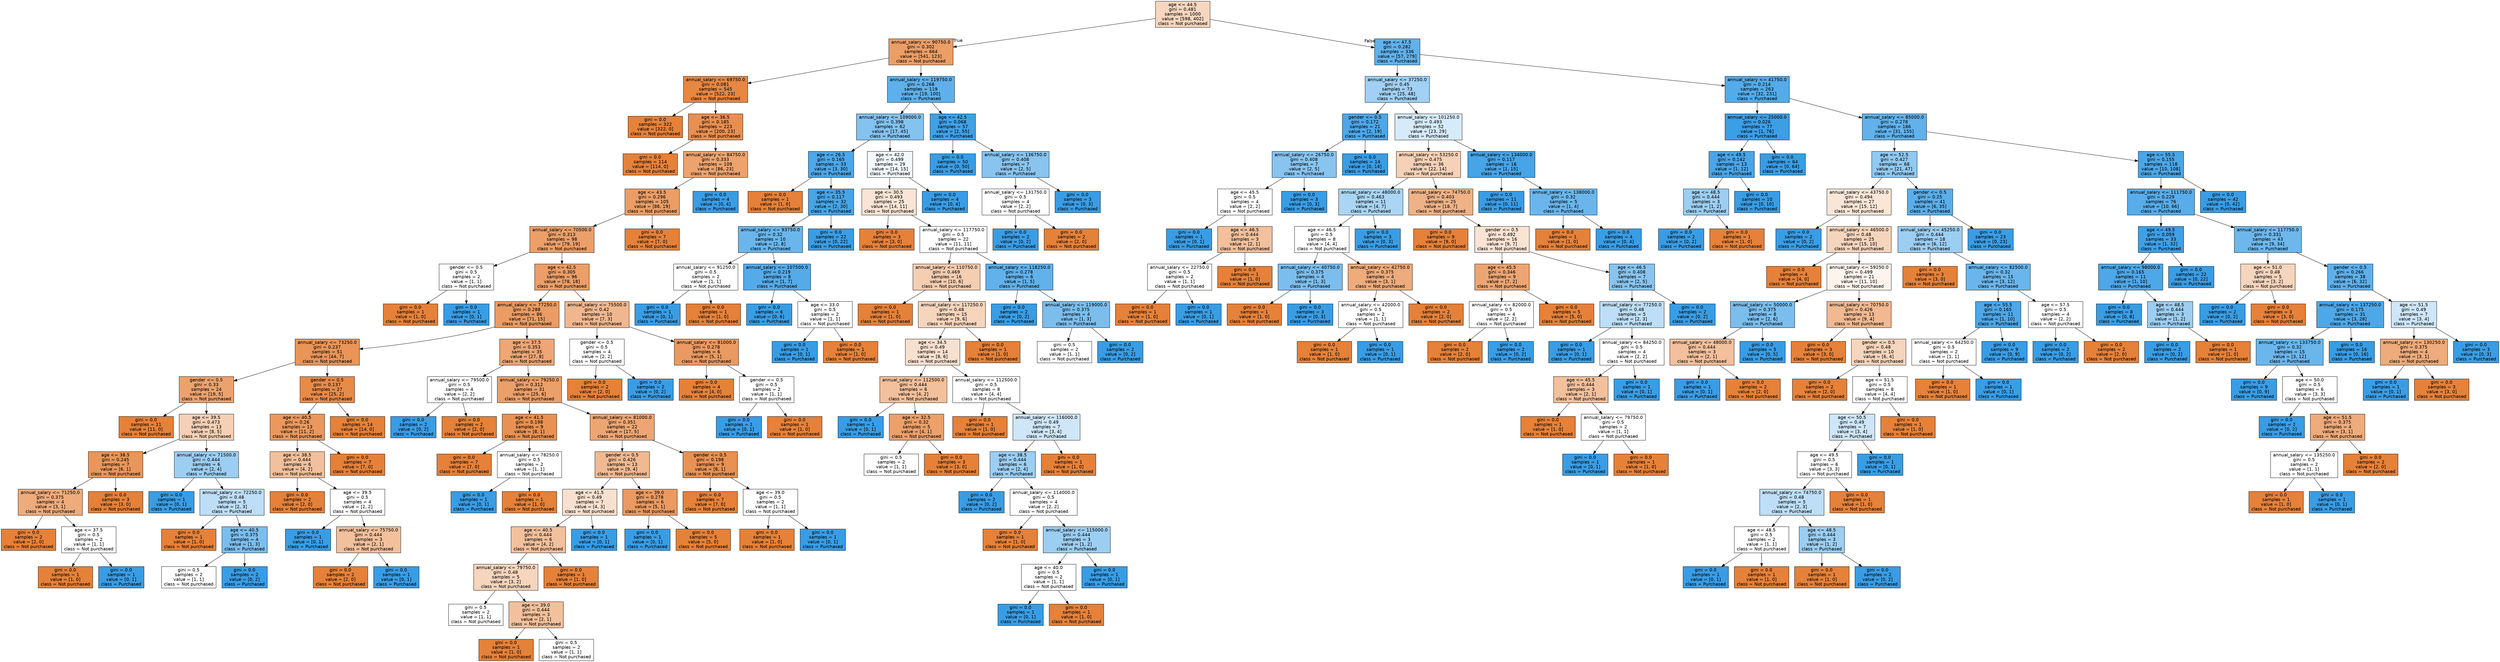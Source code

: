 digraph Tree {
node [shape=box, style="filled", color="black", fontname="helvetica"] ;
edge [fontname="helvetica"] ;
0 [label="age <= 44.5\ngini = 0.481\nsamples = 1000\nvalue = [598, 402]\nclass = Not purchased", fillcolor="#f6d6be"] ;
1 [label="annual_salary <= 90750.0\ngini = 0.302\nsamples = 664\nvalue = [541, 123]\nclass = Not purchased", fillcolor="#eb9e66"] ;
0 -> 1 [labeldistance=2.5, labelangle=45, headlabel="True"] ;
2 [label="annual_salary <= 69750.0\ngini = 0.081\nsamples = 545\nvalue = [522, 23]\nclass = Not purchased", fillcolor="#e68742"] ;
1 -> 2 ;
3 [label="gini = 0.0\nsamples = 322\nvalue = [322, 0]\nclass = Not purchased", fillcolor="#e58139"] ;
2 -> 3 ;
4 [label="age <= 36.5\ngini = 0.185\nsamples = 223\nvalue = [200, 23]\nclass = Not purchased", fillcolor="#e88f50"] ;
2 -> 4 ;
5 [label="gini = 0.0\nsamples = 114\nvalue = [114, 0]\nclass = Not purchased", fillcolor="#e58139"] ;
4 -> 5 ;
6 [label="annual_salary <= 84750.0\ngini = 0.333\nsamples = 109\nvalue = [86, 23]\nclass = Not purchased", fillcolor="#eca36e"] ;
4 -> 6 ;
7 [label="age <= 43.5\ngini = 0.296\nsamples = 105\nvalue = [86, 19]\nclass = Not purchased", fillcolor="#eb9d65"] ;
6 -> 7 ;
8 [label="annual_salary <= 70500.0\ngini = 0.313\nsamples = 98\nvalue = [79, 19]\nclass = Not purchased", fillcolor="#eb9f69"] ;
7 -> 8 ;
9 [label="gender <= 0.5\ngini = 0.5\nsamples = 2\nvalue = [1, 1]\nclass = Not purchased", fillcolor="#ffffff"] ;
8 -> 9 ;
10 [label="gini = 0.0\nsamples = 1\nvalue = [1, 0]\nclass = Not purchased", fillcolor="#e58139"] ;
9 -> 10 ;
11 [label="gini = 0.0\nsamples = 1\nvalue = [0, 1]\nclass = Purchased", fillcolor="#399de5"] ;
9 -> 11 ;
12 [label="age <= 42.5\ngini = 0.305\nsamples = 96\nvalue = [78, 18]\nclass = Not purchased", fillcolor="#eb9e67"] ;
8 -> 12 ;
13 [label="annual_salary <= 77250.0\ngini = 0.288\nsamples = 86\nvalue = [71, 15]\nclass = Not purchased", fillcolor="#ea9c63"] ;
12 -> 13 ;
14 [label="annual_salary <= 73250.0\ngini = 0.237\nsamples = 51\nvalue = [44, 7]\nclass = Not purchased", fillcolor="#e99558"] ;
13 -> 14 ;
15 [label="gender <= 0.5\ngini = 0.33\nsamples = 24\nvalue = [19, 5]\nclass = Not purchased", fillcolor="#eca26d"] ;
14 -> 15 ;
16 [label="gini = 0.0\nsamples = 11\nvalue = [11, 0]\nclass = Not purchased", fillcolor="#e58139"] ;
15 -> 16 ;
17 [label="age <= 39.5\ngini = 0.473\nsamples = 13\nvalue = [8, 5]\nclass = Not purchased", fillcolor="#f5d0b5"] ;
15 -> 17 ;
18 [label="age <= 38.5\ngini = 0.245\nsamples = 7\nvalue = [6, 1]\nclass = Not purchased", fillcolor="#e9965a"] ;
17 -> 18 ;
19 [label="annual_salary <= 71250.0\ngini = 0.375\nsamples = 4\nvalue = [3, 1]\nclass = Not purchased", fillcolor="#eeab7b"] ;
18 -> 19 ;
20 [label="gini = 0.0\nsamples = 2\nvalue = [2, 0]\nclass = Not purchased", fillcolor="#e58139"] ;
19 -> 20 ;
21 [label="age <= 37.5\ngini = 0.5\nsamples = 2\nvalue = [1, 1]\nclass = Not purchased", fillcolor="#ffffff"] ;
19 -> 21 ;
22 [label="gini = 0.0\nsamples = 1\nvalue = [1, 0]\nclass = Not purchased", fillcolor="#e58139"] ;
21 -> 22 ;
23 [label="gini = 0.0\nsamples = 1\nvalue = [0, 1]\nclass = Purchased", fillcolor="#399de5"] ;
21 -> 23 ;
24 [label="gini = 0.0\nsamples = 3\nvalue = [3, 0]\nclass = Not purchased", fillcolor="#e58139"] ;
18 -> 24 ;
25 [label="annual_salary <= 71500.0\ngini = 0.444\nsamples = 6\nvalue = [2, 4]\nclass = Purchased", fillcolor="#9ccef2"] ;
17 -> 25 ;
26 [label="gini = 0.0\nsamples = 1\nvalue = [0, 1]\nclass = Purchased", fillcolor="#399de5"] ;
25 -> 26 ;
27 [label="annual_salary <= 72250.0\ngini = 0.48\nsamples = 5\nvalue = [2, 3]\nclass = Purchased", fillcolor="#bddef6"] ;
25 -> 27 ;
28 [label="gini = 0.0\nsamples = 1\nvalue = [1, 0]\nclass = Not purchased", fillcolor="#e58139"] ;
27 -> 28 ;
29 [label="age <= 40.5\ngini = 0.375\nsamples = 4\nvalue = [1, 3]\nclass = Purchased", fillcolor="#7bbeee"] ;
27 -> 29 ;
30 [label="gini = 0.5\nsamples = 2\nvalue = [1, 1]\nclass = Not purchased", fillcolor="#ffffff"] ;
29 -> 30 ;
31 [label="gini = 0.0\nsamples = 2\nvalue = [0, 2]\nclass = Purchased", fillcolor="#399de5"] ;
29 -> 31 ;
32 [label="gender <= 0.5\ngini = 0.137\nsamples = 27\nvalue = [25, 2]\nclass = Not purchased", fillcolor="#e78b49"] ;
14 -> 32 ;
33 [label="age <= 40.5\ngini = 0.26\nsamples = 13\nvalue = [11, 2]\nclass = Not purchased", fillcolor="#ea985d"] ;
32 -> 33 ;
34 [label="age <= 38.5\ngini = 0.444\nsamples = 6\nvalue = [4, 2]\nclass = Not purchased", fillcolor="#f2c09c"] ;
33 -> 34 ;
35 [label="gini = 0.0\nsamples = 2\nvalue = [2, 0]\nclass = Not purchased", fillcolor="#e58139"] ;
34 -> 35 ;
36 [label="age <= 39.5\ngini = 0.5\nsamples = 4\nvalue = [2, 2]\nclass = Not purchased", fillcolor="#ffffff"] ;
34 -> 36 ;
37 [label="gini = 0.0\nsamples = 1\nvalue = [0, 1]\nclass = Purchased", fillcolor="#399de5"] ;
36 -> 37 ;
38 [label="annual_salary <= 75750.0\ngini = 0.444\nsamples = 3\nvalue = [2, 1]\nclass = Not purchased", fillcolor="#f2c09c"] ;
36 -> 38 ;
39 [label="gini = 0.0\nsamples = 2\nvalue = [2, 0]\nclass = Not purchased", fillcolor="#e58139"] ;
38 -> 39 ;
40 [label="gini = 0.0\nsamples = 1\nvalue = [0, 1]\nclass = Purchased", fillcolor="#399de5"] ;
38 -> 40 ;
41 [label="gini = 0.0\nsamples = 7\nvalue = [7, 0]\nclass = Not purchased", fillcolor="#e58139"] ;
33 -> 41 ;
42 [label="gini = 0.0\nsamples = 14\nvalue = [14, 0]\nclass = Not purchased", fillcolor="#e58139"] ;
32 -> 42 ;
43 [label="age <= 37.5\ngini = 0.353\nsamples = 35\nvalue = [27, 8]\nclass = Not purchased", fillcolor="#eda674"] ;
13 -> 43 ;
44 [label="annual_salary <= 79500.0\ngini = 0.5\nsamples = 4\nvalue = [2, 2]\nclass = Not purchased", fillcolor="#ffffff"] ;
43 -> 44 ;
45 [label="gini = 0.0\nsamples = 2\nvalue = [0, 2]\nclass = Purchased", fillcolor="#399de5"] ;
44 -> 45 ;
46 [label="gini = 0.0\nsamples = 2\nvalue = [2, 0]\nclass = Not purchased", fillcolor="#e58139"] ;
44 -> 46 ;
47 [label="annual_salary <= 79250.0\ngini = 0.312\nsamples = 31\nvalue = [25, 6]\nclass = Not purchased", fillcolor="#eb9f69"] ;
43 -> 47 ;
48 [label="age <= 41.5\ngini = 0.198\nsamples = 9\nvalue = [8, 1]\nclass = Not purchased", fillcolor="#e89152"] ;
47 -> 48 ;
49 [label="gini = 0.0\nsamples = 7\nvalue = [7, 0]\nclass = Not purchased", fillcolor="#e58139"] ;
48 -> 49 ;
50 [label="annual_salary <= 78250.0\ngini = 0.5\nsamples = 2\nvalue = [1, 1]\nclass = Not purchased", fillcolor="#ffffff"] ;
48 -> 50 ;
51 [label="gini = 0.0\nsamples = 1\nvalue = [0, 1]\nclass = Purchased", fillcolor="#399de5"] ;
50 -> 51 ;
52 [label="gini = 0.0\nsamples = 1\nvalue = [1, 0]\nclass = Not purchased", fillcolor="#e58139"] ;
50 -> 52 ;
53 [label="annual_salary <= 81000.0\ngini = 0.351\nsamples = 22\nvalue = [17, 5]\nclass = Not purchased", fillcolor="#eda673"] ;
47 -> 53 ;
54 [label="gender <= 0.5\ngini = 0.426\nsamples = 13\nvalue = [9, 4]\nclass = Not purchased", fillcolor="#f1b991"] ;
53 -> 54 ;
55 [label="age <= 41.5\ngini = 0.49\nsamples = 7\nvalue = [4, 3]\nclass = Not purchased", fillcolor="#f8e0ce"] ;
54 -> 55 ;
56 [label="age <= 40.5\ngini = 0.444\nsamples = 6\nvalue = [4, 2]\nclass = Not purchased", fillcolor="#f2c09c"] ;
55 -> 56 ;
57 [label="annual_salary <= 79750.0\ngini = 0.48\nsamples = 5\nvalue = [3, 2]\nclass = Not purchased", fillcolor="#f6d5bd"] ;
56 -> 57 ;
58 [label="gini = 0.5\nsamples = 2\nvalue = [1, 1]\nclass = Not purchased", fillcolor="#ffffff"] ;
57 -> 58 ;
59 [label="age <= 39.0\ngini = 0.444\nsamples = 3\nvalue = [2, 1]\nclass = Not purchased", fillcolor="#f2c09c"] ;
57 -> 59 ;
60 [label="gini = 0.0\nsamples = 1\nvalue = [1, 0]\nclass = Not purchased", fillcolor="#e58139"] ;
59 -> 60 ;
61 [label="gini = 0.5\nsamples = 2\nvalue = [1, 1]\nclass = Not purchased", fillcolor="#ffffff"] ;
59 -> 61 ;
62 [label="gini = 0.0\nsamples = 1\nvalue = [1, 0]\nclass = Not purchased", fillcolor="#e58139"] ;
56 -> 62 ;
63 [label="gini = 0.0\nsamples = 1\nvalue = [0, 1]\nclass = Purchased", fillcolor="#399de5"] ;
55 -> 63 ;
64 [label="age <= 39.0\ngini = 0.278\nsamples = 6\nvalue = [5, 1]\nclass = Not purchased", fillcolor="#ea9a61"] ;
54 -> 64 ;
65 [label="gini = 0.0\nsamples = 1\nvalue = [0, 1]\nclass = Purchased", fillcolor="#399de5"] ;
64 -> 65 ;
66 [label="gini = 0.0\nsamples = 5\nvalue = [5, 0]\nclass = Not purchased", fillcolor="#e58139"] ;
64 -> 66 ;
67 [label="gender <= 0.5\ngini = 0.198\nsamples = 9\nvalue = [8, 1]\nclass = Not purchased", fillcolor="#e89152"] ;
53 -> 67 ;
68 [label="gini = 0.0\nsamples = 7\nvalue = [7, 0]\nclass = Not purchased", fillcolor="#e58139"] ;
67 -> 68 ;
69 [label="age <= 39.0\ngini = 0.5\nsamples = 2\nvalue = [1, 1]\nclass = Not purchased", fillcolor="#ffffff"] ;
67 -> 69 ;
70 [label="gini = 0.0\nsamples = 1\nvalue = [1, 0]\nclass = Not purchased", fillcolor="#e58139"] ;
69 -> 70 ;
71 [label="gini = 0.0\nsamples = 1\nvalue = [0, 1]\nclass = Purchased", fillcolor="#399de5"] ;
69 -> 71 ;
72 [label="annual_salary <= 75500.0\ngini = 0.42\nsamples = 10\nvalue = [7, 3]\nclass = Not purchased", fillcolor="#f0b78e"] ;
12 -> 72 ;
73 [label="gender <= 0.5\ngini = 0.5\nsamples = 4\nvalue = [2, 2]\nclass = Not purchased", fillcolor="#ffffff"] ;
72 -> 73 ;
74 [label="gini = 0.0\nsamples = 2\nvalue = [2, 0]\nclass = Not purchased", fillcolor="#e58139"] ;
73 -> 74 ;
75 [label="gini = 0.0\nsamples = 2\nvalue = [0, 2]\nclass = Purchased", fillcolor="#399de5"] ;
73 -> 75 ;
76 [label="annual_salary <= 81000.0\ngini = 0.278\nsamples = 6\nvalue = [5, 1]\nclass = Not purchased", fillcolor="#ea9a61"] ;
72 -> 76 ;
77 [label="gini = 0.0\nsamples = 4\nvalue = [4, 0]\nclass = Not purchased", fillcolor="#e58139"] ;
76 -> 77 ;
78 [label="gender <= 0.5\ngini = 0.5\nsamples = 2\nvalue = [1, 1]\nclass = Not purchased", fillcolor="#ffffff"] ;
76 -> 78 ;
79 [label="gini = 0.0\nsamples = 1\nvalue = [0, 1]\nclass = Purchased", fillcolor="#399de5"] ;
78 -> 79 ;
80 [label="gini = 0.0\nsamples = 1\nvalue = [1, 0]\nclass = Not purchased", fillcolor="#e58139"] ;
78 -> 80 ;
81 [label="gini = 0.0\nsamples = 7\nvalue = [7, 0]\nclass = Not purchased", fillcolor="#e58139"] ;
7 -> 81 ;
82 [label="gini = 0.0\nsamples = 4\nvalue = [0, 4]\nclass = Purchased", fillcolor="#399de5"] ;
6 -> 82 ;
83 [label="annual_salary <= 119750.0\ngini = 0.268\nsamples = 119\nvalue = [19, 100]\nclass = Purchased", fillcolor="#5fb0ea"] ;
1 -> 83 ;
84 [label="annual_salary <= 109000.0\ngini = 0.398\nsamples = 62\nvalue = [17, 45]\nclass = Purchased", fillcolor="#84c2ef"] ;
83 -> 84 ;
85 [label="age <= 26.5\ngini = 0.165\nsamples = 33\nvalue = [3, 30]\nclass = Purchased", fillcolor="#4da7e8"] ;
84 -> 85 ;
86 [label="gini = 0.0\nsamples = 1\nvalue = [1, 0]\nclass = Not purchased", fillcolor="#e58139"] ;
85 -> 86 ;
87 [label="age <= 35.5\ngini = 0.117\nsamples = 32\nvalue = [2, 30]\nclass = Purchased", fillcolor="#46a4e7"] ;
85 -> 87 ;
88 [label="annual_salary <= 93750.0\ngini = 0.32\nsamples = 10\nvalue = [2, 8]\nclass = Purchased", fillcolor="#6ab6ec"] ;
87 -> 88 ;
89 [label="annual_salary <= 91250.0\ngini = 0.5\nsamples = 2\nvalue = [1, 1]\nclass = Not purchased", fillcolor="#ffffff"] ;
88 -> 89 ;
90 [label="gini = 0.0\nsamples = 1\nvalue = [0, 1]\nclass = Purchased", fillcolor="#399de5"] ;
89 -> 90 ;
91 [label="gini = 0.0\nsamples = 1\nvalue = [1, 0]\nclass = Not purchased", fillcolor="#e58139"] ;
89 -> 91 ;
92 [label="annual_salary <= 107500.0\ngini = 0.219\nsamples = 8\nvalue = [1, 7]\nclass = Purchased", fillcolor="#55abe9"] ;
88 -> 92 ;
93 [label="gini = 0.0\nsamples = 6\nvalue = [0, 6]\nclass = Purchased", fillcolor="#399de5"] ;
92 -> 93 ;
94 [label="age <= 33.0\ngini = 0.5\nsamples = 2\nvalue = [1, 1]\nclass = Not purchased", fillcolor="#ffffff"] ;
92 -> 94 ;
95 [label="gini = 0.0\nsamples = 1\nvalue = [0, 1]\nclass = Purchased", fillcolor="#399de5"] ;
94 -> 95 ;
96 [label="gini = 0.0\nsamples = 1\nvalue = [1, 0]\nclass = Not purchased", fillcolor="#e58139"] ;
94 -> 96 ;
97 [label="gini = 0.0\nsamples = 22\nvalue = [0, 22]\nclass = Purchased", fillcolor="#399de5"] ;
87 -> 97 ;
98 [label="age <= 42.0\ngini = 0.499\nsamples = 29\nvalue = [14, 15]\nclass = Purchased", fillcolor="#f2f8fd"] ;
84 -> 98 ;
99 [label="age <= 30.5\ngini = 0.493\nsamples = 25\nvalue = [14, 11]\nclass = Not purchased", fillcolor="#f9e4d5"] ;
98 -> 99 ;
100 [label="gini = 0.0\nsamples = 3\nvalue = [3, 0]\nclass = Not purchased", fillcolor="#e58139"] ;
99 -> 100 ;
101 [label="annual_salary <= 117750.0\ngini = 0.5\nsamples = 22\nvalue = [11, 11]\nclass = Not purchased", fillcolor="#ffffff"] ;
99 -> 101 ;
102 [label="annual_salary <= 110750.0\ngini = 0.469\nsamples = 16\nvalue = [10, 6]\nclass = Not purchased", fillcolor="#f5cdb0"] ;
101 -> 102 ;
103 [label="gini = 0.0\nsamples = 1\nvalue = [1, 0]\nclass = Not purchased", fillcolor="#e58139"] ;
102 -> 103 ;
104 [label="annual_salary <= 117250.0\ngini = 0.48\nsamples = 15\nvalue = [9, 6]\nclass = Not purchased", fillcolor="#f6d5bd"] ;
102 -> 104 ;
105 [label="age <= 34.5\ngini = 0.49\nsamples = 14\nvalue = [8, 6]\nclass = Not purchased", fillcolor="#f8e0ce"] ;
104 -> 105 ;
106 [label="annual_salary <= 112500.0\ngini = 0.444\nsamples = 6\nvalue = [4, 2]\nclass = Not purchased", fillcolor="#f2c09c"] ;
105 -> 106 ;
107 [label="gini = 0.0\nsamples = 1\nvalue = [0, 1]\nclass = Purchased", fillcolor="#399de5"] ;
106 -> 107 ;
108 [label="age <= 32.5\ngini = 0.32\nsamples = 5\nvalue = [4, 1]\nclass = Not purchased", fillcolor="#eca06a"] ;
106 -> 108 ;
109 [label="gini = 0.5\nsamples = 2\nvalue = [1, 1]\nclass = Not purchased", fillcolor="#ffffff"] ;
108 -> 109 ;
110 [label="gini = 0.0\nsamples = 3\nvalue = [3, 0]\nclass = Not purchased", fillcolor="#e58139"] ;
108 -> 110 ;
111 [label="annual_salary <= 112500.0\ngini = 0.5\nsamples = 8\nvalue = [4, 4]\nclass = Not purchased", fillcolor="#ffffff"] ;
105 -> 111 ;
112 [label="gini = 0.0\nsamples = 1\nvalue = [1, 0]\nclass = Not purchased", fillcolor="#e58139"] ;
111 -> 112 ;
113 [label="annual_salary <= 116000.0\ngini = 0.49\nsamples = 7\nvalue = [3, 4]\nclass = Purchased", fillcolor="#cee6f8"] ;
111 -> 113 ;
114 [label="age <= 38.5\ngini = 0.444\nsamples = 6\nvalue = [2, 4]\nclass = Purchased", fillcolor="#9ccef2"] ;
113 -> 114 ;
115 [label="gini = 0.0\nsamples = 2\nvalue = [0, 2]\nclass = Purchased", fillcolor="#399de5"] ;
114 -> 115 ;
116 [label="annual_salary <= 114000.0\ngini = 0.5\nsamples = 4\nvalue = [2, 2]\nclass = Not purchased", fillcolor="#ffffff"] ;
114 -> 116 ;
117 [label="gini = 0.0\nsamples = 1\nvalue = [1, 0]\nclass = Not purchased", fillcolor="#e58139"] ;
116 -> 117 ;
118 [label="annual_salary <= 115000.0\ngini = 0.444\nsamples = 3\nvalue = [1, 2]\nclass = Purchased", fillcolor="#9ccef2"] ;
116 -> 118 ;
119 [label="age <= 40.0\ngini = 0.5\nsamples = 2\nvalue = [1, 1]\nclass = Not purchased", fillcolor="#ffffff"] ;
118 -> 119 ;
120 [label="gini = 0.0\nsamples = 1\nvalue = [0, 1]\nclass = Purchased", fillcolor="#399de5"] ;
119 -> 120 ;
121 [label="gini = 0.0\nsamples = 1\nvalue = [1, 0]\nclass = Not purchased", fillcolor="#e58139"] ;
119 -> 121 ;
122 [label="gini = 0.0\nsamples = 1\nvalue = [0, 1]\nclass = Purchased", fillcolor="#399de5"] ;
118 -> 122 ;
123 [label="gini = 0.0\nsamples = 1\nvalue = [1, 0]\nclass = Not purchased", fillcolor="#e58139"] ;
113 -> 123 ;
124 [label="gini = 0.0\nsamples = 1\nvalue = [1, 0]\nclass = Not purchased", fillcolor="#e58139"] ;
104 -> 124 ;
125 [label="annual_salary <= 118250.0\ngini = 0.278\nsamples = 6\nvalue = [1, 5]\nclass = Purchased", fillcolor="#61b1ea"] ;
101 -> 125 ;
126 [label="gini = 0.0\nsamples = 2\nvalue = [0, 2]\nclass = Purchased", fillcolor="#399de5"] ;
125 -> 126 ;
127 [label="annual_salary <= 119000.0\ngini = 0.375\nsamples = 4\nvalue = [1, 3]\nclass = Purchased", fillcolor="#7bbeee"] ;
125 -> 127 ;
128 [label="gini = 0.5\nsamples = 2\nvalue = [1, 1]\nclass = Not purchased", fillcolor="#ffffff"] ;
127 -> 128 ;
129 [label="gini = 0.0\nsamples = 2\nvalue = [0, 2]\nclass = Purchased", fillcolor="#399de5"] ;
127 -> 129 ;
130 [label="gini = 0.0\nsamples = 4\nvalue = [0, 4]\nclass = Purchased", fillcolor="#399de5"] ;
98 -> 130 ;
131 [label="age <= 42.5\ngini = 0.068\nsamples = 57\nvalue = [2, 55]\nclass = Purchased", fillcolor="#40a1e6"] ;
83 -> 131 ;
132 [label="gini = 0.0\nsamples = 50\nvalue = [0, 50]\nclass = Purchased", fillcolor="#399de5"] ;
131 -> 132 ;
133 [label="annual_salary <= 136750.0\ngini = 0.408\nsamples = 7\nvalue = [2, 5]\nclass = Purchased", fillcolor="#88c4ef"] ;
131 -> 133 ;
134 [label="annual_salary <= 131750.0\ngini = 0.5\nsamples = 4\nvalue = [2, 2]\nclass = Not purchased", fillcolor="#ffffff"] ;
133 -> 134 ;
135 [label="gini = 0.0\nsamples = 2\nvalue = [0, 2]\nclass = Purchased", fillcolor="#399de5"] ;
134 -> 135 ;
136 [label="gini = 0.0\nsamples = 2\nvalue = [2, 0]\nclass = Not purchased", fillcolor="#e58139"] ;
134 -> 136 ;
137 [label="gini = 0.0\nsamples = 3\nvalue = [0, 3]\nclass = Purchased", fillcolor="#399de5"] ;
133 -> 137 ;
138 [label="age <= 47.5\ngini = 0.282\nsamples = 336\nvalue = [57, 279]\nclass = Purchased", fillcolor="#61b1ea"] ;
0 -> 138 [labeldistance=2.5, labelangle=-45, headlabel="False"] ;
139 [label="annual_salary <= 37250.0\ngini = 0.45\nsamples = 73\nvalue = [25, 48]\nclass = Purchased", fillcolor="#a0d0f3"] ;
138 -> 139 ;
140 [label="gender <= 0.5\ngini = 0.172\nsamples = 21\nvalue = [2, 19]\nclass = Purchased", fillcolor="#4ea7e8"] ;
139 -> 140 ;
141 [label="annual_salary <= 26750.0\ngini = 0.408\nsamples = 7\nvalue = [2, 5]\nclass = Purchased", fillcolor="#88c4ef"] ;
140 -> 141 ;
142 [label="age <= 45.5\ngini = 0.5\nsamples = 4\nvalue = [2, 2]\nclass = Not purchased", fillcolor="#ffffff"] ;
141 -> 142 ;
143 [label="gini = 0.0\nsamples = 1\nvalue = [0, 1]\nclass = Purchased", fillcolor="#399de5"] ;
142 -> 143 ;
144 [label="age <= 46.5\ngini = 0.444\nsamples = 3\nvalue = [2, 1]\nclass = Not purchased", fillcolor="#f2c09c"] ;
142 -> 144 ;
145 [label="annual_salary <= 22750.0\ngini = 0.5\nsamples = 2\nvalue = [1, 1]\nclass = Not purchased", fillcolor="#ffffff"] ;
144 -> 145 ;
146 [label="gini = 0.0\nsamples = 1\nvalue = [1, 0]\nclass = Not purchased", fillcolor="#e58139"] ;
145 -> 146 ;
147 [label="gini = 0.0\nsamples = 1\nvalue = [0, 1]\nclass = Purchased", fillcolor="#399de5"] ;
145 -> 147 ;
148 [label="gini = 0.0\nsamples = 1\nvalue = [1, 0]\nclass = Not purchased", fillcolor="#e58139"] ;
144 -> 148 ;
149 [label="gini = 0.0\nsamples = 3\nvalue = [0, 3]\nclass = Purchased", fillcolor="#399de5"] ;
141 -> 149 ;
150 [label="gini = 0.0\nsamples = 14\nvalue = [0, 14]\nclass = Purchased", fillcolor="#399de5"] ;
140 -> 150 ;
151 [label="annual_salary <= 101250.0\ngini = 0.493\nsamples = 52\nvalue = [23, 29]\nclass = Purchased", fillcolor="#d6ebfa"] ;
139 -> 151 ;
152 [label="annual_salary <= 53250.0\ngini = 0.475\nsamples = 36\nvalue = [22, 14]\nclass = Not purchased", fillcolor="#f6d1b7"] ;
151 -> 152 ;
153 [label="annual_salary <= 48000.0\ngini = 0.463\nsamples = 11\nvalue = [4, 7]\nclass = Purchased", fillcolor="#aad5f4"] ;
152 -> 153 ;
154 [label="age <= 46.5\ngini = 0.5\nsamples = 8\nvalue = [4, 4]\nclass = Not purchased", fillcolor="#ffffff"] ;
153 -> 154 ;
155 [label="annual_salary <= 40750.0\ngini = 0.375\nsamples = 4\nvalue = [1, 3]\nclass = Purchased", fillcolor="#7bbeee"] ;
154 -> 155 ;
156 [label="gini = 0.0\nsamples = 1\nvalue = [1, 0]\nclass = Not purchased", fillcolor="#e58139"] ;
155 -> 156 ;
157 [label="gini = 0.0\nsamples = 3\nvalue = [0, 3]\nclass = Purchased", fillcolor="#399de5"] ;
155 -> 157 ;
158 [label="annual_salary <= 42750.0\ngini = 0.375\nsamples = 4\nvalue = [3, 1]\nclass = Not purchased", fillcolor="#eeab7b"] ;
154 -> 158 ;
159 [label="annual_salary <= 42000.0\ngini = 0.5\nsamples = 2\nvalue = [1, 1]\nclass = Not purchased", fillcolor="#ffffff"] ;
158 -> 159 ;
160 [label="gini = 0.0\nsamples = 1\nvalue = [1, 0]\nclass = Not purchased", fillcolor="#e58139"] ;
159 -> 160 ;
161 [label="gini = 0.0\nsamples = 1\nvalue = [0, 1]\nclass = Purchased", fillcolor="#399de5"] ;
159 -> 161 ;
162 [label="gini = 0.0\nsamples = 2\nvalue = [2, 0]\nclass = Not purchased", fillcolor="#e58139"] ;
158 -> 162 ;
163 [label="gini = 0.0\nsamples = 3\nvalue = [0, 3]\nclass = Purchased", fillcolor="#399de5"] ;
153 -> 163 ;
164 [label="annual_salary <= 74750.0\ngini = 0.403\nsamples = 25\nvalue = [18, 7]\nclass = Not purchased", fillcolor="#efb286"] ;
152 -> 164 ;
165 [label="gini = 0.0\nsamples = 9\nvalue = [9, 0]\nclass = Not purchased", fillcolor="#e58139"] ;
164 -> 165 ;
166 [label="gender <= 0.5\ngini = 0.492\nsamples = 16\nvalue = [9, 7]\nclass = Not purchased", fillcolor="#f9e3d3"] ;
164 -> 166 ;
167 [label="age <= 45.5\ngini = 0.346\nsamples = 9\nvalue = [7, 2]\nclass = Not purchased", fillcolor="#eca572"] ;
166 -> 167 ;
168 [label="annual_salary <= 82000.0\ngini = 0.5\nsamples = 4\nvalue = [2, 2]\nclass = Not purchased", fillcolor="#ffffff"] ;
167 -> 168 ;
169 [label="gini = 0.0\nsamples = 2\nvalue = [2, 0]\nclass = Not purchased", fillcolor="#e58139"] ;
168 -> 169 ;
170 [label="gini = 0.0\nsamples = 2\nvalue = [0, 2]\nclass = Purchased", fillcolor="#399de5"] ;
168 -> 170 ;
171 [label="gini = 0.0\nsamples = 5\nvalue = [5, 0]\nclass = Not purchased", fillcolor="#e58139"] ;
167 -> 171 ;
172 [label="age <= 46.5\ngini = 0.408\nsamples = 7\nvalue = [2, 5]\nclass = Purchased", fillcolor="#88c4ef"] ;
166 -> 172 ;
173 [label="annual_salary <= 77250.0\ngini = 0.48\nsamples = 5\nvalue = [2, 3]\nclass = Purchased", fillcolor="#bddef6"] ;
172 -> 173 ;
174 [label="gini = 0.0\nsamples = 1\nvalue = [0, 1]\nclass = Purchased", fillcolor="#399de5"] ;
173 -> 174 ;
175 [label="annual_salary <= 84250.0\ngini = 0.5\nsamples = 4\nvalue = [2, 2]\nclass = Not purchased", fillcolor="#ffffff"] ;
173 -> 175 ;
176 [label="age <= 45.5\ngini = 0.444\nsamples = 3\nvalue = [2, 1]\nclass = Not purchased", fillcolor="#f2c09c"] ;
175 -> 176 ;
177 [label="gini = 0.0\nsamples = 1\nvalue = [1, 0]\nclass = Not purchased", fillcolor="#e58139"] ;
176 -> 177 ;
178 [label="annual_salary <= 79750.0\ngini = 0.5\nsamples = 2\nvalue = [1, 1]\nclass = Not purchased", fillcolor="#ffffff"] ;
176 -> 178 ;
179 [label="gini = 0.0\nsamples = 1\nvalue = [0, 1]\nclass = Purchased", fillcolor="#399de5"] ;
178 -> 179 ;
180 [label="gini = 0.0\nsamples = 1\nvalue = [1, 0]\nclass = Not purchased", fillcolor="#e58139"] ;
178 -> 180 ;
181 [label="gini = 0.0\nsamples = 1\nvalue = [0, 1]\nclass = Purchased", fillcolor="#399de5"] ;
175 -> 181 ;
182 [label="gini = 0.0\nsamples = 2\nvalue = [0, 2]\nclass = Purchased", fillcolor="#399de5"] ;
172 -> 182 ;
183 [label="annual_salary <= 134000.0\ngini = 0.117\nsamples = 16\nvalue = [1, 15]\nclass = Purchased", fillcolor="#46a4e7"] ;
151 -> 183 ;
184 [label="gini = 0.0\nsamples = 11\nvalue = [0, 11]\nclass = Purchased", fillcolor="#399de5"] ;
183 -> 184 ;
185 [label="annual_salary <= 138000.0\ngini = 0.32\nsamples = 5\nvalue = [1, 4]\nclass = Purchased", fillcolor="#6ab6ec"] ;
183 -> 185 ;
186 [label="gini = 0.0\nsamples = 1\nvalue = [1, 0]\nclass = Not purchased", fillcolor="#e58139"] ;
185 -> 186 ;
187 [label="gini = 0.0\nsamples = 4\nvalue = [0, 4]\nclass = Purchased", fillcolor="#399de5"] ;
185 -> 187 ;
188 [label="annual_salary <= 41750.0\ngini = 0.214\nsamples = 263\nvalue = [32, 231]\nclass = Purchased", fillcolor="#54abe9"] ;
138 -> 188 ;
189 [label="annual_salary <= 25000.0\ngini = 0.026\nsamples = 77\nvalue = [1, 76]\nclass = Purchased", fillcolor="#3c9ee5"] ;
188 -> 189 ;
190 [label="age <= 49.5\ngini = 0.142\nsamples = 13\nvalue = [1, 12]\nclass = Purchased", fillcolor="#49a5e7"] ;
189 -> 190 ;
191 [label="age <= 48.5\ngini = 0.444\nsamples = 3\nvalue = [1, 2]\nclass = Purchased", fillcolor="#9ccef2"] ;
190 -> 191 ;
192 [label="gini = 0.0\nsamples = 2\nvalue = [0, 2]\nclass = Purchased", fillcolor="#399de5"] ;
191 -> 192 ;
193 [label="gini = 0.0\nsamples = 1\nvalue = [1, 0]\nclass = Not purchased", fillcolor="#e58139"] ;
191 -> 193 ;
194 [label="gini = 0.0\nsamples = 10\nvalue = [0, 10]\nclass = Purchased", fillcolor="#399de5"] ;
190 -> 194 ;
195 [label="gini = 0.0\nsamples = 64\nvalue = [0, 64]\nclass = Purchased", fillcolor="#399de5"] ;
189 -> 195 ;
196 [label="annual_salary <= 85000.0\ngini = 0.278\nsamples = 186\nvalue = [31, 155]\nclass = Purchased", fillcolor="#61b1ea"] ;
188 -> 196 ;
197 [label="age <= 52.5\ngini = 0.427\nsamples = 68\nvalue = [21, 47]\nclass = Purchased", fillcolor="#91c9f1"] ;
196 -> 197 ;
198 [label="annual_salary <= 43750.0\ngini = 0.494\nsamples = 27\nvalue = [15, 12]\nclass = Not purchased", fillcolor="#fae6d7"] ;
197 -> 198 ;
199 [label="gini = 0.0\nsamples = 2\nvalue = [0, 2]\nclass = Purchased", fillcolor="#399de5"] ;
198 -> 199 ;
200 [label="annual_salary <= 46500.0\ngini = 0.48\nsamples = 25\nvalue = [15, 10]\nclass = Not purchased", fillcolor="#f6d5bd"] ;
198 -> 200 ;
201 [label="gini = 0.0\nsamples = 4\nvalue = [4, 0]\nclass = Not purchased", fillcolor="#e58139"] ;
200 -> 201 ;
202 [label="annual_salary <= 59250.0\ngini = 0.499\nsamples = 21\nvalue = [11, 10]\nclass = Not purchased", fillcolor="#fdf4ed"] ;
200 -> 202 ;
203 [label="annual_salary <= 50000.0\ngini = 0.375\nsamples = 8\nvalue = [2, 6]\nclass = Purchased", fillcolor="#7bbeee"] ;
202 -> 203 ;
204 [label="annual_salary <= 48000.0\ngini = 0.444\nsamples = 3\nvalue = [2, 1]\nclass = Not purchased", fillcolor="#f2c09c"] ;
203 -> 204 ;
205 [label="gini = 0.0\nsamples = 1\nvalue = [0, 1]\nclass = Purchased", fillcolor="#399de5"] ;
204 -> 205 ;
206 [label="gini = 0.0\nsamples = 2\nvalue = [2, 0]\nclass = Not purchased", fillcolor="#e58139"] ;
204 -> 206 ;
207 [label="gini = 0.0\nsamples = 5\nvalue = [0, 5]\nclass = Purchased", fillcolor="#399de5"] ;
203 -> 207 ;
208 [label="annual_salary <= 70750.0\ngini = 0.426\nsamples = 13\nvalue = [9, 4]\nclass = Not purchased", fillcolor="#f1b991"] ;
202 -> 208 ;
209 [label="gini = 0.0\nsamples = 3\nvalue = [3, 0]\nclass = Not purchased", fillcolor="#e58139"] ;
208 -> 209 ;
210 [label="gender <= 0.5\ngini = 0.48\nsamples = 10\nvalue = [6, 4]\nclass = Not purchased", fillcolor="#f6d5bd"] ;
208 -> 210 ;
211 [label="gini = 0.0\nsamples = 2\nvalue = [2, 0]\nclass = Not purchased", fillcolor="#e58139"] ;
210 -> 211 ;
212 [label="age <= 51.5\ngini = 0.5\nsamples = 8\nvalue = [4, 4]\nclass = Not purchased", fillcolor="#ffffff"] ;
210 -> 212 ;
213 [label="age <= 50.5\ngini = 0.49\nsamples = 7\nvalue = [3, 4]\nclass = Purchased", fillcolor="#cee6f8"] ;
212 -> 213 ;
214 [label="age <= 49.5\ngini = 0.5\nsamples = 6\nvalue = [3, 3]\nclass = Not purchased", fillcolor="#ffffff"] ;
213 -> 214 ;
215 [label="annual_salary <= 74750.0\ngini = 0.48\nsamples = 5\nvalue = [2, 3]\nclass = Purchased", fillcolor="#bddef6"] ;
214 -> 215 ;
216 [label="age <= 48.5\ngini = 0.5\nsamples = 2\nvalue = [1, 1]\nclass = Not purchased", fillcolor="#ffffff"] ;
215 -> 216 ;
217 [label="gini = 0.0\nsamples = 1\nvalue = [0, 1]\nclass = Purchased", fillcolor="#399de5"] ;
216 -> 217 ;
218 [label="gini = 0.0\nsamples = 1\nvalue = [1, 0]\nclass = Not purchased", fillcolor="#e58139"] ;
216 -> 218 ;
219 [label="age <= 48.5\ngini = 0.444\nsamples = 3\nvalue = [1, 2]\nclass = Purchased", fillcolor="#9ccef2"] ;
215 -> 219 ;
220 [label="gini = 0.0\nsamples = 1\nvalue = [1, 0]\nclass = Not purchased", fillcolor="#e58139"] ;
219 -> 220 ;
221 [label="gini = 0.0\nsamples = 2\nvalue = [0, 2]\nclass = Purchased", fillcolor="#399de5"] ;
219 -> 221 ;
222 [label="gini = 0.0\nsamples = 1\nvalue = [1, 0]\nclass = Not purchased", fillcolor="#e58139"] ;
214 -> 222 ;
223 [label="gini = 0.0\nsamples = 1\nvalue = [0, 1]\nclass = Purchased", fillcolor="#399de5"] ;
213 -> 223 ;
224 [label="gini = 0.0\nsamples = 1\nvalue = [1, 0]\nclass = Not purchased", fillcolor="#e58139"] ;
212 -> 224 ;
225 [label="gender <= 0.5\ngini = 0.25\nsamples = 41\nvalue = [6, 35]\nclass = Purchased", fillcolor="#5baee9"] ;
197 -> 225 ;
226 [label="annual_salary <= 45250.0\ngini = 0.444\nsamples = 18\nvalue = [6, 12]\nclass = Purchased", fillcolor="#9ccef2"] ;
225 -> 226 ;
227 [label="gini = 0.0\nsamples = 3\nvalue = [3, 0]\nclass = Not purchased", fillcolor="#e58139"] ;
226 -> 227 ;
228 [label="annual_salary <= 82500.0\ngini = 0.32\nsamples = 15\nvalue = [3, 12]\nclass = Purchased", fillcolor="#6ab6ec"] ;
226 -> 228 ;
229 [label="age <= 55.5\ngini = 0.165\nsamples = 11\nvalue = [1, 10]\nclass = Purchased", fillcolor="#4da7e8"] ;
228 -> 229 ;
230 [label="annual_salary <= 64250.0\ngini = 0.5\nsamples = 2\nvalue = [1, 1]\nclass = Not purchased", fillcolor="#ffffff"] ;
229 -> 230 ;
231 [label="gini = 0.0\nsamples = 1\nvalue = [1, 0]\nclass = Not purchased", fillcolor="#e58139"] ;
230 -> 231 ;
232 [label="gini = 0.0\nsamples = 1\nvalue = [0, 1]\nclass = Purchased", fillcolor="#399de5"] ;
230 -> 232 ;
233 [label="gini = 0.0\nsamples = 9\nvalue = [0, 9]\nclass = Purchased", fillcolor="#399de5"] ;
229 -> 233 ;
234 [label="age <= 57.5\ngini = 0.5\nsamples = 4\nvalue = [2, 2]\nclass = Not purchased", fillcolor="#ffffff"] ;
228 -> 234 ;
235 [label="gini = 0.0\nsamples = 2\nvalue = [0, 2]\nclass = Purchased", fillcolor="#399de5"] ;
234 -> 235 ;
236 [label="gini = 0.0\nsamples = 2\nvalue = [2, 0]\nclass = Not purchased", fillcolor="#e58139"] ;
234 -> 236 ;
237 [label="gini = 0.0\nsamples = 23\nvalue = [0, 23]\nclass = Purchased", fillcolor="#399de5"] ;
225 -> 237 ;
238 [label="age <= 55.5\ngini = 0.155\nsamples = 118\nvalue = [10, 108]\nclass = Purchased", fillcolor="#4ba6e7"] ;
196 -> 238 ;
239 [label="annual_salary <= 111750.0\ngini = 0.229\nsamples = 76\nvalue = [10, 66]\nclass = Purchased", fillcolor="#57ace9"] ;
238 -> 239 ;
240 [label="age <= 49.5\ngini = 0.059\nsamples = 33\nvalue = [1, 32]\nclass = Purchased", fillcolor="#3fa0e6"] ;
239 -> 240 ;
241 [label="annual_salary <= 98000.0\ngini = 0.165\nsamples = 11\nvalue = [1, 10]\nclass = Purchased", fillcolor="#4da7e8"] ;
240 -> 241 ;
242 [label="gini = 0.0\nsamples = 8\nvalue = [0, 8]\nclass = Purchased", fillcolor="#399de5"] ;
241 -> 242 ;
243 [label="age <= 48.5\ngini = 0.444\nsamples = 3\nvalue = [1, 2]\nclass = Purchased", fillcolor="#9ccef2"] ;
241 -> 243 ;
244 [label="gini = 0.0\nsamples = 2\nvalue = [0, 2]\nclass = Purchased", fillcolor="#399de5"] ;
243 -> 244 ;
245 [label="gini = 0.0\nsamples = 1\nvalue = [1, 0]\nclass = Not purchased", fillcolor="#e58139"] ;
243 -> 245 ;
246 [label="gini = 0.0\nsamples = 22\nvalue = [0, 22]\nclass = Purchased", fillcolor="#399de5"] ;
240 -> 246 ;
247 [label="annual_salary <= 117750.0\ngini = 0.331\nsamples = 43\nvalue = [9, 34]\nclass = Purchased", fillcolor="#6db7ec"] ;
239 -> 247 ;
248 [label="age <= 51.0\ngini = 0.48\nsamples = 5\nvalue = [3, 2]\nclass = Not purchased", fillcolor="#f6d5bd"] ;
247 -> 248 ;
249 [label="gini = 0.0\nsamples = 2\nvalue = [0, 2]\nclass = Purchased", fillcolor="#399de5"] ;
248 -> 249 ;
250 [label="gini = 0.0\nsamples = 3\nvalue = [3, 0]\nclass = Not purchased", fillcolor="#e58139"] ;
248 -> 250 ;
251 [label="gender <= 0.5\ngini = 0.266\nsamples = 38\nvalue = [6, 32]\nclass = Purchased", fillcolor="#5eafea"] ;
247 -> 251 ;
252 [label="annual_salary <= 137250.0\ngini = 0.175\nsamples = 31\nvalue = [3, 28]\nclass = Purchased", fillcolor="#4ea8e8"] ;
251 -> 252 ;
253 [label="annual_salary <= 133750.0\ngini = 0.32\nsamples = 15\nvalue = [3, 12]\nclass = Purchased", fillcolor="#6ab6ec"] ;
252 -> 253 ;
254 [label="gini = 0.0\nsamples = 9\nvalue = [0, 9]\nclass = Purchased", fillcolor="#399de5"] ;
253 -> 254 ;
255 [label="age <= 50.0\ngini = 0.5\nsamples = 6\nvalue = [3, 3]\nclass = Not purchased", fillcolor="#ffffff"] ;
253 -> 255 ;
256 [label="gini = 0.0\nsamples = 2\nvalue = [0, 2]\nclass = Purchased", fillcolor="#399de5"] ;
255 -> 256 ;
257 [label="age <= 51.5\ngini = 0.375\nsamples = 4\nvalue = [3, 1]\nclass = Not purchased", fillcolor="#eeab7b"] ;
255 -> 257 ;
258 [label="annual_salary <= 135250.0\ngini = 0.5\nsamples = 2\nvalue = [1, 1]\nclass = Not purchased", fillcolor="#ffffff"] ;
257 -> 258 ;
259 [label="gini = 0.0\nsamples = 1\nvalue = [1, 0]\nclass = Not purchased", fillcolor="#e58139"] ;
258 -> 259 ;
260 [label="gini = 0.0\nsamples = 1\nvalue = [0, 1]\nclass = Purchased", fillcolor="#399de5"] ;
258 -> 260 ;
261 [label="gini = 0.0\nsamples = 2\nvalue = [2, 0]\nclass = Not purchased", fillcolor="#e58139"] ;
257 -> 261 ;
262 [label="gini = 0.0\nsamples = 16\nvalue = [0, 16]\nclass = Purchased", fillcolor="#399de5"] ;
252 -> 262 ;
263 [label="age <= 51.5\ngini = 0.49\nsamples = 7\nvalue = [3, 4]\nclass = Purchased", fillcolor="#cee6f8"] ;
251 -> 263 ;
264 [label="annual_salary <= 130250.0\ngini = 0.375\nsamples = 4\nvalue = [3, 1]\nclass = Not purchased", fillcolor="#eeab7b"] ;
263 -> 264 ;
265 [label="gini = 0.0\nsamples = 1\nvalue = [0, 1]\nclass = Purchased", fillcolor="#399de5"] ;
264 -> 265 ;
266 [label="gini = 0.0\nsamples = 3\nvalue = [3, 0]\nclass = Not purchased", fillcolor="#e58139"] ;
264 -> 266 ;
267 [label="gini = 0.0\nsamples = 3\nvalue = [0, 3]\nclass = Purchased", fillcolor="#399de5"] ;
263 -> 267 ;
268 [label="gini = 0.0\nsamples = 42\nvalue = [0, 42]\nclass = Purchased", fillcolor="#399de5"] ;
238 -> 268 ;
}